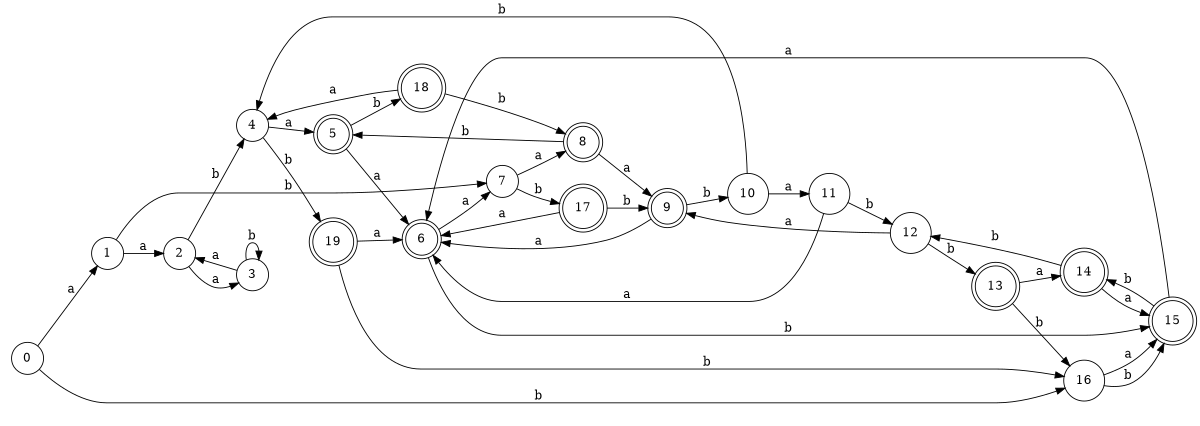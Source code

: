 digraph n16_10 {
__start0 [label="" shape="none"];

rankdir=LR;
size="8,5";

s0 [style="filled", color="black", fillcolor="white" shape="circle", label="0"];
s1 [style="filled", color="black", fillcolor="white" shape="circle", label="1"];
s2 [style="filled", color="black", fillcolor="white" shape="circle", label="2"];
s3 [style="filled", color="black", fillcolor="white" shape="circle", label="3"];
s4 [style="filled", color="black", fillcolor="white" shape="circle", label="4"];
s5 [style="rounded,filled", color="black", fillcolor="white" shape="doublecircle", label="5"];
s6 [style="rounded,filled", color="black", fillcolor="white" shape="doublecircle", label="6"];
s7 [style="filled", color="black", fillcolor="white" shape="circle", label="7"];
s8 [style="rounded,filled", color="black", fillcolor="white" shape="doublecircle", label="8"];
s9 [style="rounded,filled", color="black", fillcolor="white" shape="doublecircle", label="9"];
s10 [style="filled", color="black", fillcolor="white" shape="circle", label="10"];
s11 [style="filled", color="black", fillcolor="white" shape="circle", label="11"];
s12 [style="filled", color="black", fillcolor="white" shape="circle", label="12"];
s13 [style="rounded,filled", color="black", fillcolor="white" shape="doublecircle", label="13"];
s14 [style="rounded,filled", color="black", fillcolor="white" shape="doublecircle", label="14"];
s15 [style="rounded,filled", color="black", fillcolor="white" shape="doublecircle", label="15"];
s16 [style="filled", color="black", fillcolor="white" shape="circle", label="16"];
s17 [style="rounded,filled", color="black", fillcolor="white" shape="doublecircle", label="17"];
s18 [style="rounded,filled", color="black", fillcolor="white" shape="doublecircle", label="18"];
s19 [style="rounded,filled", color="black", fillcolor="white" shape="doublecircle", label="19"];
s0 -> s1 [label="a"];
s0 -> s16 [label="b"];
s1 -> s2 [label="a"];
s1 -> s7 [label="b"];
s2 -> s3 [label="a"];
s2 -> s4 [label="b"];
s3 -> s2 [label="a"];
s3 -> s3 [label="b"];
s4 -> s5 [label="a"];
s4 -> s19 [label="b"];
s5 -> s6 [label="a"];
s5 -> s18 [label="b"];
s6 -> s7 [label="a"];
s6 -> s15 [label="b"];
s7 -> s8 [label="a"];
s7 -> s17 [label="b"];
s8 -> s9 [label="a"];
s8 -> s5 [label="b"];
s9 -> s6 [label="a"];
s9 -> s10 [label="b"];
s10 -> s11 [label="a"];
s10 -> s4 [label="b"];
s11 -> s6 [label="a"];
s11 -> s12 [label="b"];
s12 -> s9 [label="a"];
s12 -> s13 [label="b"];
s13 -> s14 [label="a"];
s13 -> s16 [label="b"];
s14 -> s15 [label="a"];
s14 -> s12 [label="b"];
s15 -> s6 [label="a"];
s15 -> s14 [label="b"];
s16 -> s15 [label="a"];
s16 -> s15 [label="b"];
s17 -> s6 [label="a"];
s17 -> s9 [label="b"];
s18 -> s4 [label="a"];
s18 -> s8 [label="b"];
s19 -> s6 [label="a"];
s19 -> s16 [label="b"];

}